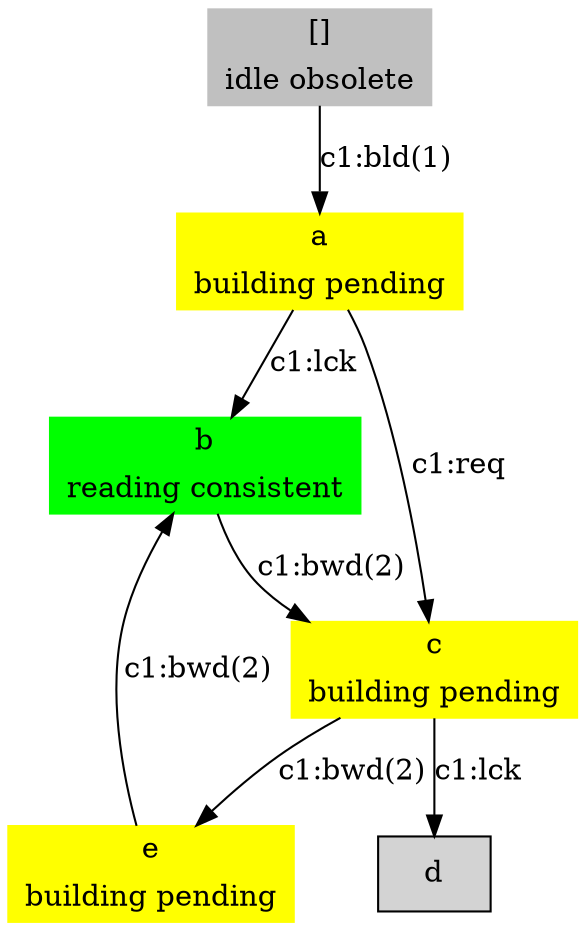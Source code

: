 digraph G {
node [style=filled,shape = "record"]
"[]" [label="{[] | idle obsolete}", color=gray]
"a" [label="{a | building pending}", color=yellow]
"b" [label="{b | reading consistent}", color=green]
"c" [label="{c | building pending}", color=yellow]
"e" [label="{e | building pending}", color=yellow]
"[]" -> "a" [style=solid,label="c1:bld(1)"]
"c" -> "d" [style=solid,label="c1:lck"]
"e" -> "b" [style=solid,label="c1:bwd(2)"]
"c" -> "e" [style=solid,label="c1:bwd(2)"]
"b" -> "c" [style=solid,label="c1:bwd(2)"]
"a" -> "b" [style=solid,label="c1:lck"]
"a" -> "c" [style=solid,label="c1:req"]
}
